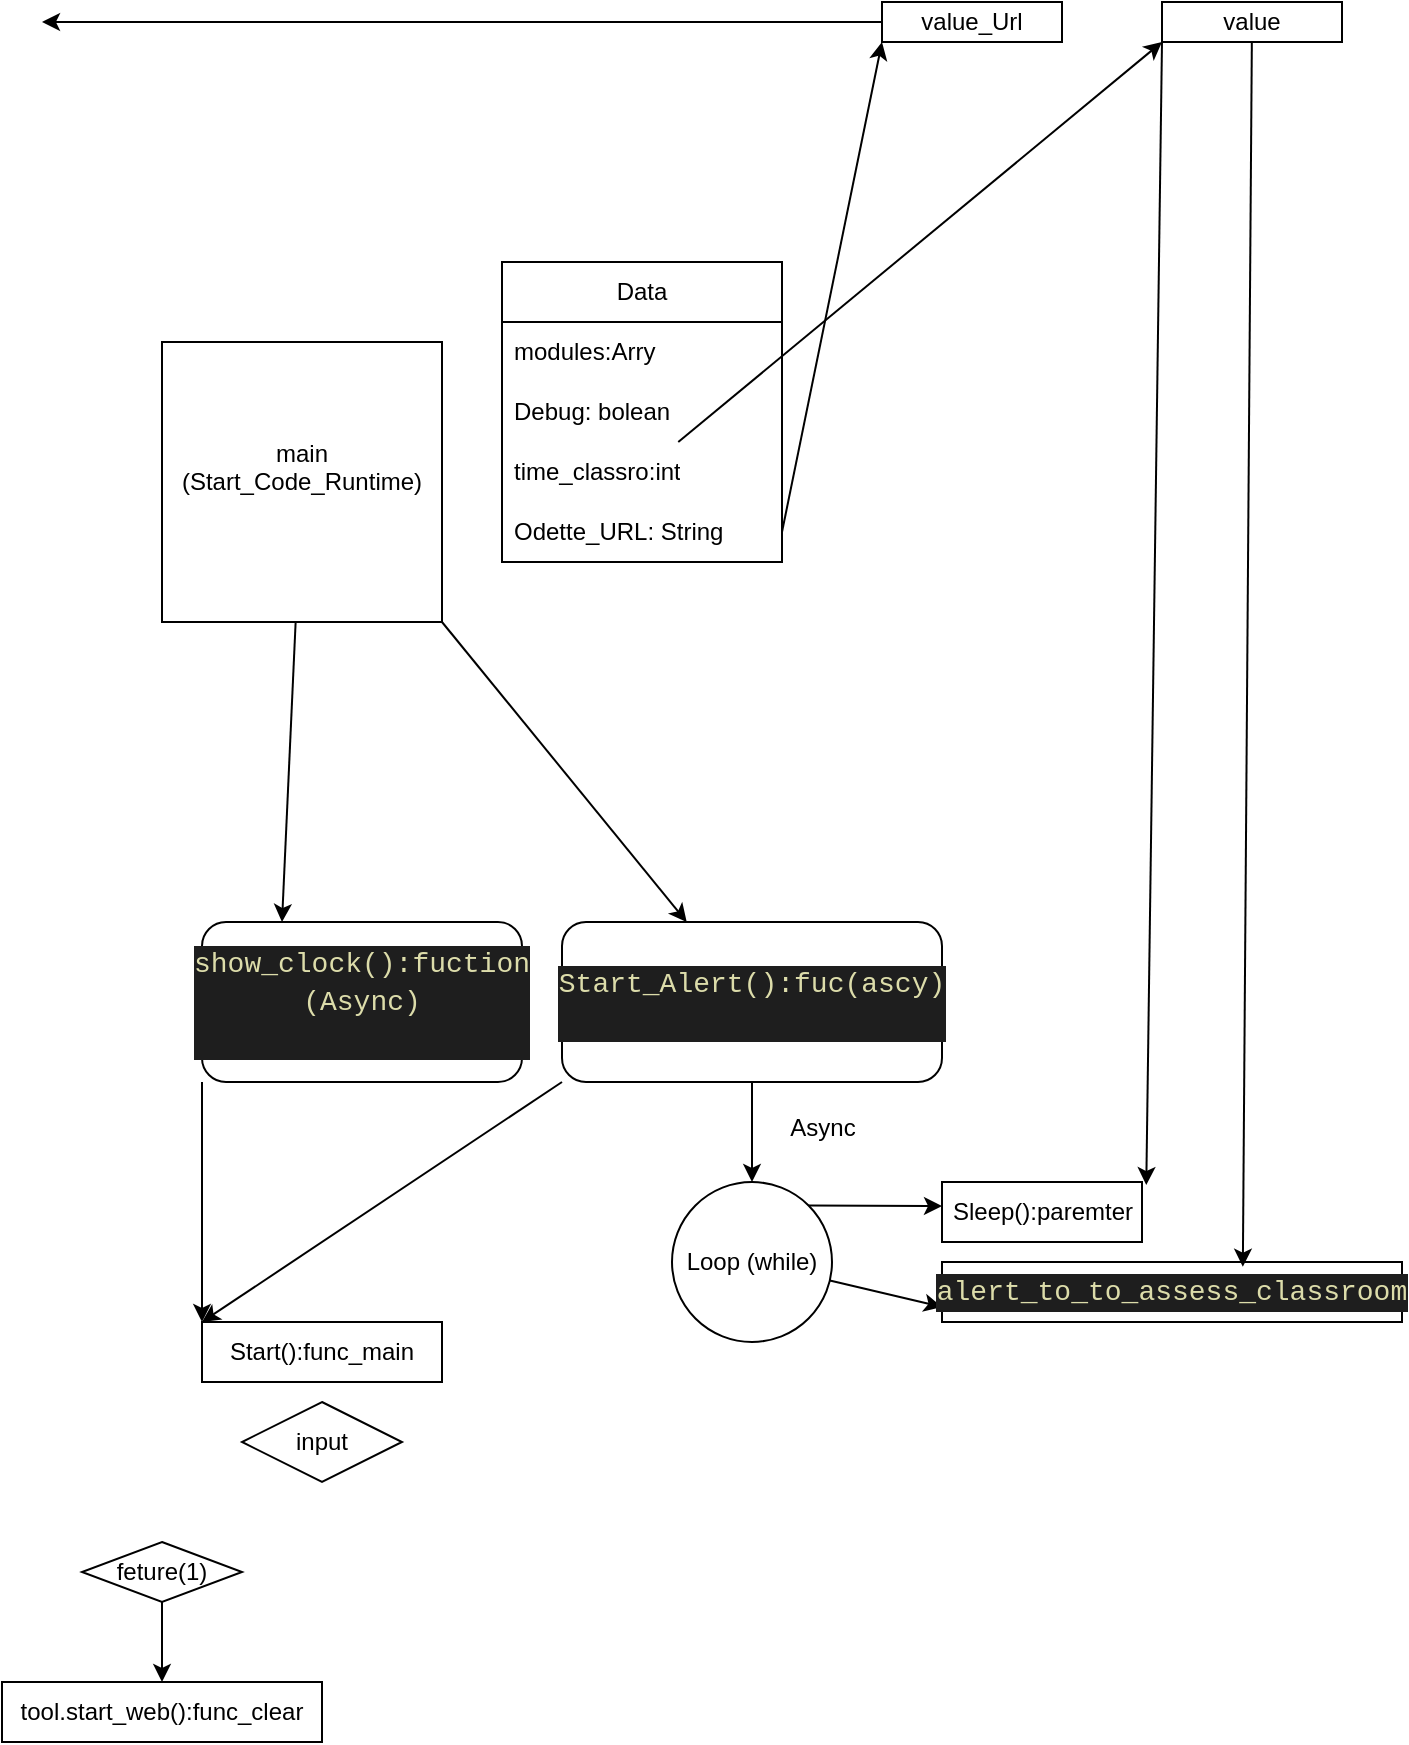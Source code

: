<mxfile>
    <diagram id="0OoIeS2P6gWoUhGKc5xu" name="Page-1">
        <mxGraphModel dx="2176" dy="926" grid="1" gridSize="10" guides="1" tooltips="1" connect="1" arrows="1" fold="1" page="1" pageScale="1" pageWidth="850" pageHeight="1100" math="0" shadow="0">
            <root>
                <mxCell id="0"/>
                <mxCell id="1" parent="0"/>
                <mxCell id="34" value="" style="rounded=0;whiteSpace=wrap;html=1;" vertex="1" parent="1">
                    <mxGeometry x="450" y="770" width="100" height="30" as="geometry"/>
                </mxCell>
                <mxCell id="2" value="Data" style="swimlane;fontStyle=0;childLayout=stackLayout;horizontal=1;startSize=30;horizontalStack=0;resizeParent=1;resizeParentMax=0;resizeLast=0;collapsible=1;marginBottom=0;whiteSpace=wrap;html=1;" vertex="1" parent="1">
                    <mxGeometry x="230" y="310" width="140" height="150" as="geometry"/>
                </mxCell>
                <mxCell id="3" value="modules:Arry" style="text;strokeColor=none;fillColor=none;align=left;verticalAlign=middle;spacingLeft=4;spacingRight=4;overflow=hidden;points=[[0,0.5],[1,0.5]];portConstraint=eastwest;rotatable=0;whiteSpace=wrap;html=1;" vertex="1" parent="2">
                    <mxGeometry y="30" width="140" height="30" as="geometry"/>
                </mxCell>
                <mxCell id="4" value="Debug: bolean" style="text;strokeColor=none;fillColor=none;align=left;verticalAlign=middle;spacingLeft=4;spacingRight=4;overflow=hidden;points=[[0,0.5],[1,0.5]];portConstraint=eastwest;rotatable=0;whiteSpace=wrap;html=1;" vertex="1" parent="2">
                    <mxGeometry y="60" width="140" height="30" as="geometry"/>
                </mxCell>
                <mxCell id="38" style="edgeStyle=none;html=1;" edge="1" parent="2" source="5">
                    <mxGeometry relative="1" as="geometry">
                        <mxPoint x="330" y="-110" as="targetPoint"/>
                    </mxGeometry>
                </mxCell>
                <mxCell id="5" value="time_classro:int" style="text;strokeColor=none;fillColor=none;align=left;verticalAlign=middle;spacingLeft=4;spacingRight=4;overflow=hidden;points=[[0,0.5],[1,0.5]];portConstraint=eastwest;rotatable=0;whiteSpace=wrap;html=1;" vertex="1" parent="2">
                    <mxGeometry y="90" width="140" height="30" as="geometry"/>
                </mxCell>
                <mxCell id="19" value="Odette_URL: String" style="text;strokeColor=none;fillColor=none;align=left;verticalAlign=middle;spacingLeft=4;spacingRight=4;overflow=hidden;points=[[0,0.5],[1,0.5]];portConstraint=eastwest;rotatable=0;whiteSpace=wrap;html=1;" vertex="1" parent="2">
                    <mxGeometry y="120" width="140" height="30" as="geometry"/>
                </mxCell>
                <mxCell id="25" style="edgeStyle=none;html=1;entryX=0.25;entryY=0;entryDx=0;entryDy=0;" edge="1" parent="1" source="21" target="23">
                    <mxGeometry relative="1" as="geometry"/>
                </mxCell>
                <mxCell id="27" style="edgeStyle=none;html=1;exitX=1;exitY=1;exitDx=0;exitDy=0;" edge="1" parent="1" source="21" target="26">
                    <mxGeometry relative="1" as="geometry"/>
                </mxCell>
                <mxCell id="21" value="main&lt;div&gt;(Start_Code_Runtime)&lt;div&gt;&lt;br&gt;&lt;/div&gt;&lt;/div&gt;" style="whiteSpace=wrap;html=1;aspect=fixed;" vertex="1" parent="1">
                    <mxGeometry x="60" y="350" width="140" height="140" as="geometry"/>
                </mxCell>
                <mxCell id="43" style="edgeStyle=none;html=1;exitX=0;exitY=1;exitDx=0;exitDy=0;entryX=0;entryY=0;entryDx=0;entryDy=0;" edge="1" parent="1" source="23" target="45">
                    <mxGeometry relative="1" as="geometry">
                        <mxPoint x="80" y="840" as="targetPoint"/>
                    </mxGeometry>
                </mxCell>
                <mxCell id="23" value="&lt;div style=&quot;color: rgb(218, 218, 218); background-color: rgb(30, 30, 30); font-family: Consolas, &amp;quot;Courier New&amp;quot;, monospace; font-size: 14px; line-height: 19px; white-space: pre;&quot;&gt;&lt;span style=&quot;color: rgb(220, 220, 170);&quot;&gt;show_clock():fuction&lt;/span&gt;&lt;/div&gt;&lt;div style=&quot;color: rgb(218, 218, 218); background-color: rgb(30, 30, 30); font-family: Consolas, &amp;quot;Courier New&amp;quot;, monospace; font-size: 14px; line-height: 19px; white-space: pre;&quot;&gt;&lt;span style=&quot;color: rgb(220, 220, 170);&quot;&gt;(Async)&lt;/span&gt;&lt;/div&gt;&lt;div style=&quot;color: rgb(218, 218, 218); background-color: rgb(30, 30, 30); font-family: Consolas, &amp;quot;Courier New&amp;quot;, monospace; font-size: 14px; line-height: 19px; white-space: pre;&quot;&gt;&lt;span style=&quot;color: rgb(220, 220, 170);&quot;&gt;&lt;br&gt;&lt;/span&gt;&lt;/div&gt;" style="rounded=1;whiteSpace=wrap;html=1;" vertex="1" parent="1">
                    <mxGeometry x="80" y="640" width="160" height="80" as="geometry"/>
                </mxCell>
                <mxCell id="29" style="edgeStyle=none;html=1;" edge="1" parent="1" source="26" target="28">
                    <mxGeometry relative="1" as="geometry"/>
                </mxCell>
                <mxCell id="44" style="edgeStyle=none;html=1;exitX=0;exitY=1;exitDx=0;exitDy=0;entryX=0;entryY=0;entryDx=0;entryDy=0;" edge="1" parent="1" source="26" target="45">
                    <mxGeometry relative="1" as="geometry">
                        <mxPoint x="80" y="840" as="targetPoint"/>
                    </mxGeometry>
                </mxCell>
                <mxCell id="26" value="&lt;div style=&quot;color: rgb(218, 218, 218); background-color: rgb(30, 30, 30); font-family: Consolas, &amp;quot;Courier New&amp;quot;, monospace; font-size: 14px; line-height: 19px; white-space: pre;&quot;&gt;&lt;div style=&quot;color: rgb(218, 218, 218); line-height: 19px;&quot;&gt;&lt;span style=&quot;color: #dcdcaa;&quot;&gt;Start_Alert():fuc(ascy)&lt;/span&gt;&lt;/div&gt;&lt;div style=&quot;color: rgb(218, 218, 218); line-height: 19px;&quot;&gt;&lt;span style=&quot;color: #dcdcaa;&quot;&gt;&lt;br&gt;&lt;/span&gt;&lt;/div&gt;&lt;/div&gt;" style="rounded=1;whiteSpace=wrap;html=1;" vertex="1" parent="1">
                    <mxGeometry x="260" y="640" width="190" height="80" as="geometry"/>
                </mxCell>
                <mxCell id="31" style="edgeStyle=none;html=1;exitX=1;exitY=0;exitDx=0;exitDy=0;" edge="1" parent="1" source="28">
                    <mxGeometry relative="1" as="geometry">
                        <mxPoint x="450" y="782" as="targetPoint"/>
                    </mxGeometry>
                </mxCell>
                <mxCell id="37" style="edgeStyle=none;html=1;entryX=0;entryY=0.75;entryDx=0;entryDy=0;" edge="1" parent="1" source="28" target="35">
                    <mxGeometry relative="1" as="geometry"/>
                </mxCell>
                <mxCell id="28" value="Loop (while)" style="ellipse;whiteSpace=wrap;html=1;aspect=fixed;" vertex="1" parent="1">
                    <mxGeometry x="315" y="770" width="80" height="80" as="geometry"/>
                </mxCell>
                <mxCell id="30" value="Async" style="text;html=1;align=center;verticalAlign=middle;resizable=0;points=[];autosize=1;strokeColor=none;fillColor=none;" vertex="1" parent="1">
                    <mxGeometry x="360" y="728" width="60" height="30" as="geometry"/>
                </mxCell>
                <mxCell id="32" value="Sleep():paremter" style="text;html=1;align=center;verticalAlign=middle;resizable=0;points=[];autosize=1;strokeColor=none;fillColor=none;" vertex="1" parent="1">
                    <mxGeometry x="445" y="770" width="110" height="30" as="geometry"/>
                </mxCell>
                <mxCell id="35" value="&lt;div style=&quot;color: rgb(218, 218, 218); background-color: rgb(30, 30, 30); font-family: Consolas, &amp;quot;Courier New&amp;quot;, monospace; font-size: 14px; line-height: 19px; white-space: pre;&quot;&gt;&lt;span style=&quot;color: #dcdcaa;&quot;&gt;alert_to_to_assess_classroom&lt;/span&gt;&lt;/div&gt;" style="rounded=0;whiteSpace=wrap;html=1;" vertex="1" parent="1">
                    <mxGeometry x="450" y="810" width="230" height="30" as="geometry"/>
                </mxCell>
                <mxCell id="39" value="value" style="rounded=0;whiteSpace=wrap;html=1;" vertex="1" parent="1">
                    <mxGeometry x="560" y="180" width="90" height="20" as="geometry"/>
                </mxCell>
                <mxCell id="40" style="edgeStyle=none;html=1;entryX=0.654;entryY=0.078;entryDx=0;entryDy=0;entryPerimeter=0;" edge="1" parent="1" source="39" target="35">
                    <mxGeometry relative="1" as="geometry"/>
                </mxCell>
                <mxCell id="41" style="edgeStyle=none;html=1;exitX=0;exitY=1;exitDx=0;exitDy=0;entryX=0.974;entryY=0.05;entryDx=0;entryDy=0;entryPerimeter=0;" edge="1" parent="1" source="39" target="32">
                    <mxGeometry relative="1" as="geometry"/>
                </mxCell>
                <mxCell id="45" value="Start():func_main" style="rounded=0;whiteSpace=wrap;html=1;" vertex="1" parent="1">
                    <mxGeometry x="80" y="840" width="120" height="30" as="geometry"/>
                </mxCell>
                <mxCell id="46" value="input" style="rhombus;whiteSpace=wrap;html=1;" vertex="1" parent="1">
                    <mxGeometry x="100" y="880" width="80" height="40" as="geometry"/>
                </mxCell>
                <mxCell id="51" value="" style="edgeStyle=none;html=1;" edge="1" parent="1" source="47" target="49">
                    <mxGeometry relative="1" as="geometry"/>
                </mxCell>
                <mxCell id="47" value="feture(1)" style="rhombus;whiteSpace=wrap;html=1;" vertex="1" parent="1">
                    <mxGeometry x="20" y="950" width="80" height="30" as="geometry"/>
                </mxCell>
                <mxCell id="49" value="tool.start_web():func_clear" style="rounded=0;whiteSpace=wrap;html=1;" vertex="1" parent="1">
                    <mxGeometry x="-20" y="1020" width="160" height="30" as="geometry"/>
                </mxCell>
                <mxCell id="57" style="edgeStyle=none;html=1;" edge="1" parent="1" source="53">
                    <mxGeometry relative="1" as="geometry">
                        <mxPoint y="190" as="targetPoint"/>
                    </mxGeometry>
                </mxCell>
                <mxCell id="53" value="value_Url" style="rounded=0;whiteSpace=wrap;html=1;" vertex="1" parent="1">
                    <mxGeometry x="420" y="180" width="90" height="20" as="geometry"/>
                </mxCell>
                <mxCell id="56" style="edgeStyle=none;html=1;exitX=1;exitY=0.5;exitDx=0;exitDy=0;entryX=0;entryY=1;entryDx=0;entryDy=0;" edge="1" parent="1" source="19" target="53">
                    <mxGeometry relative="1" as="geometry"/>
                </mxCell>
            </root>
        </mxGraphModel>
    </diagram>
</mxfile>